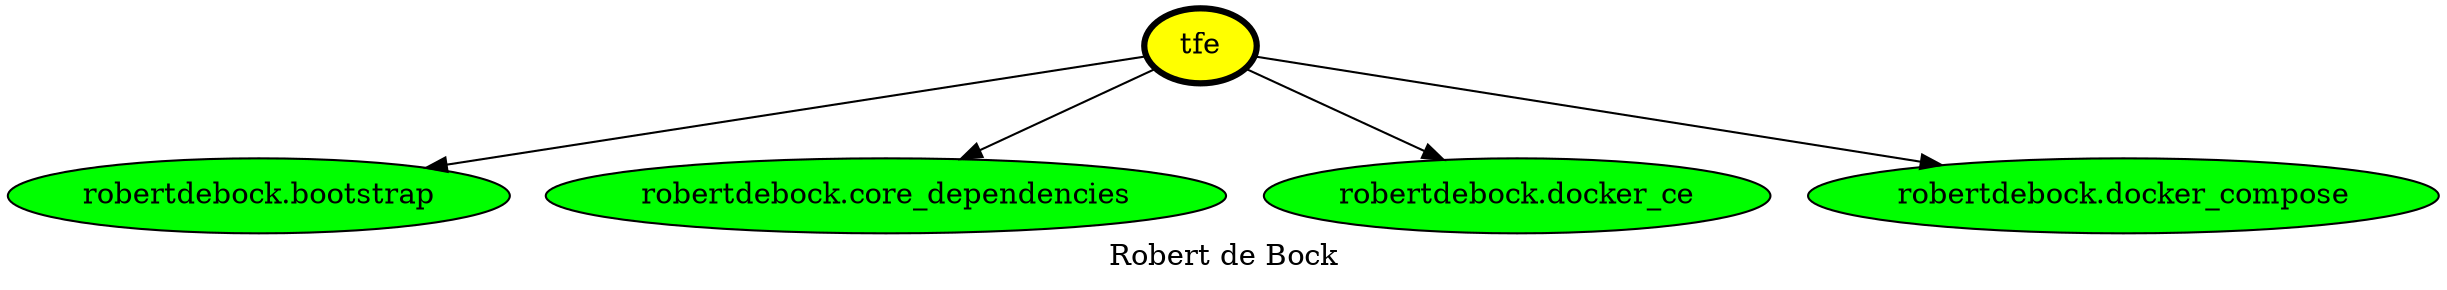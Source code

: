 digraph PhiloDilemma {
  label = "Robert de Bock" ;
  overlap=false
  {
    "tfe" [fillcolor=yellow style=filled penwidth=3]
    "robertdebock.bootstrap" [fillcolor=green style=filled]
    "robertdebock.core_dependencies" [fillcolor=green style=filled]
    "robertdebock.docker_ce" [fillcolor=green style=filled]
    "robertdebock.docker_compose" [fillcolor=green style=filled]
  }
  "tfe" -> "robertdebock.bootstrap"
  "tfe" -> "robertdebock.core_dependencies"
  "tfe" -> "robertdebock.docker_ce"
  "tfe" -> "robertdebock.docker_compose"
}
